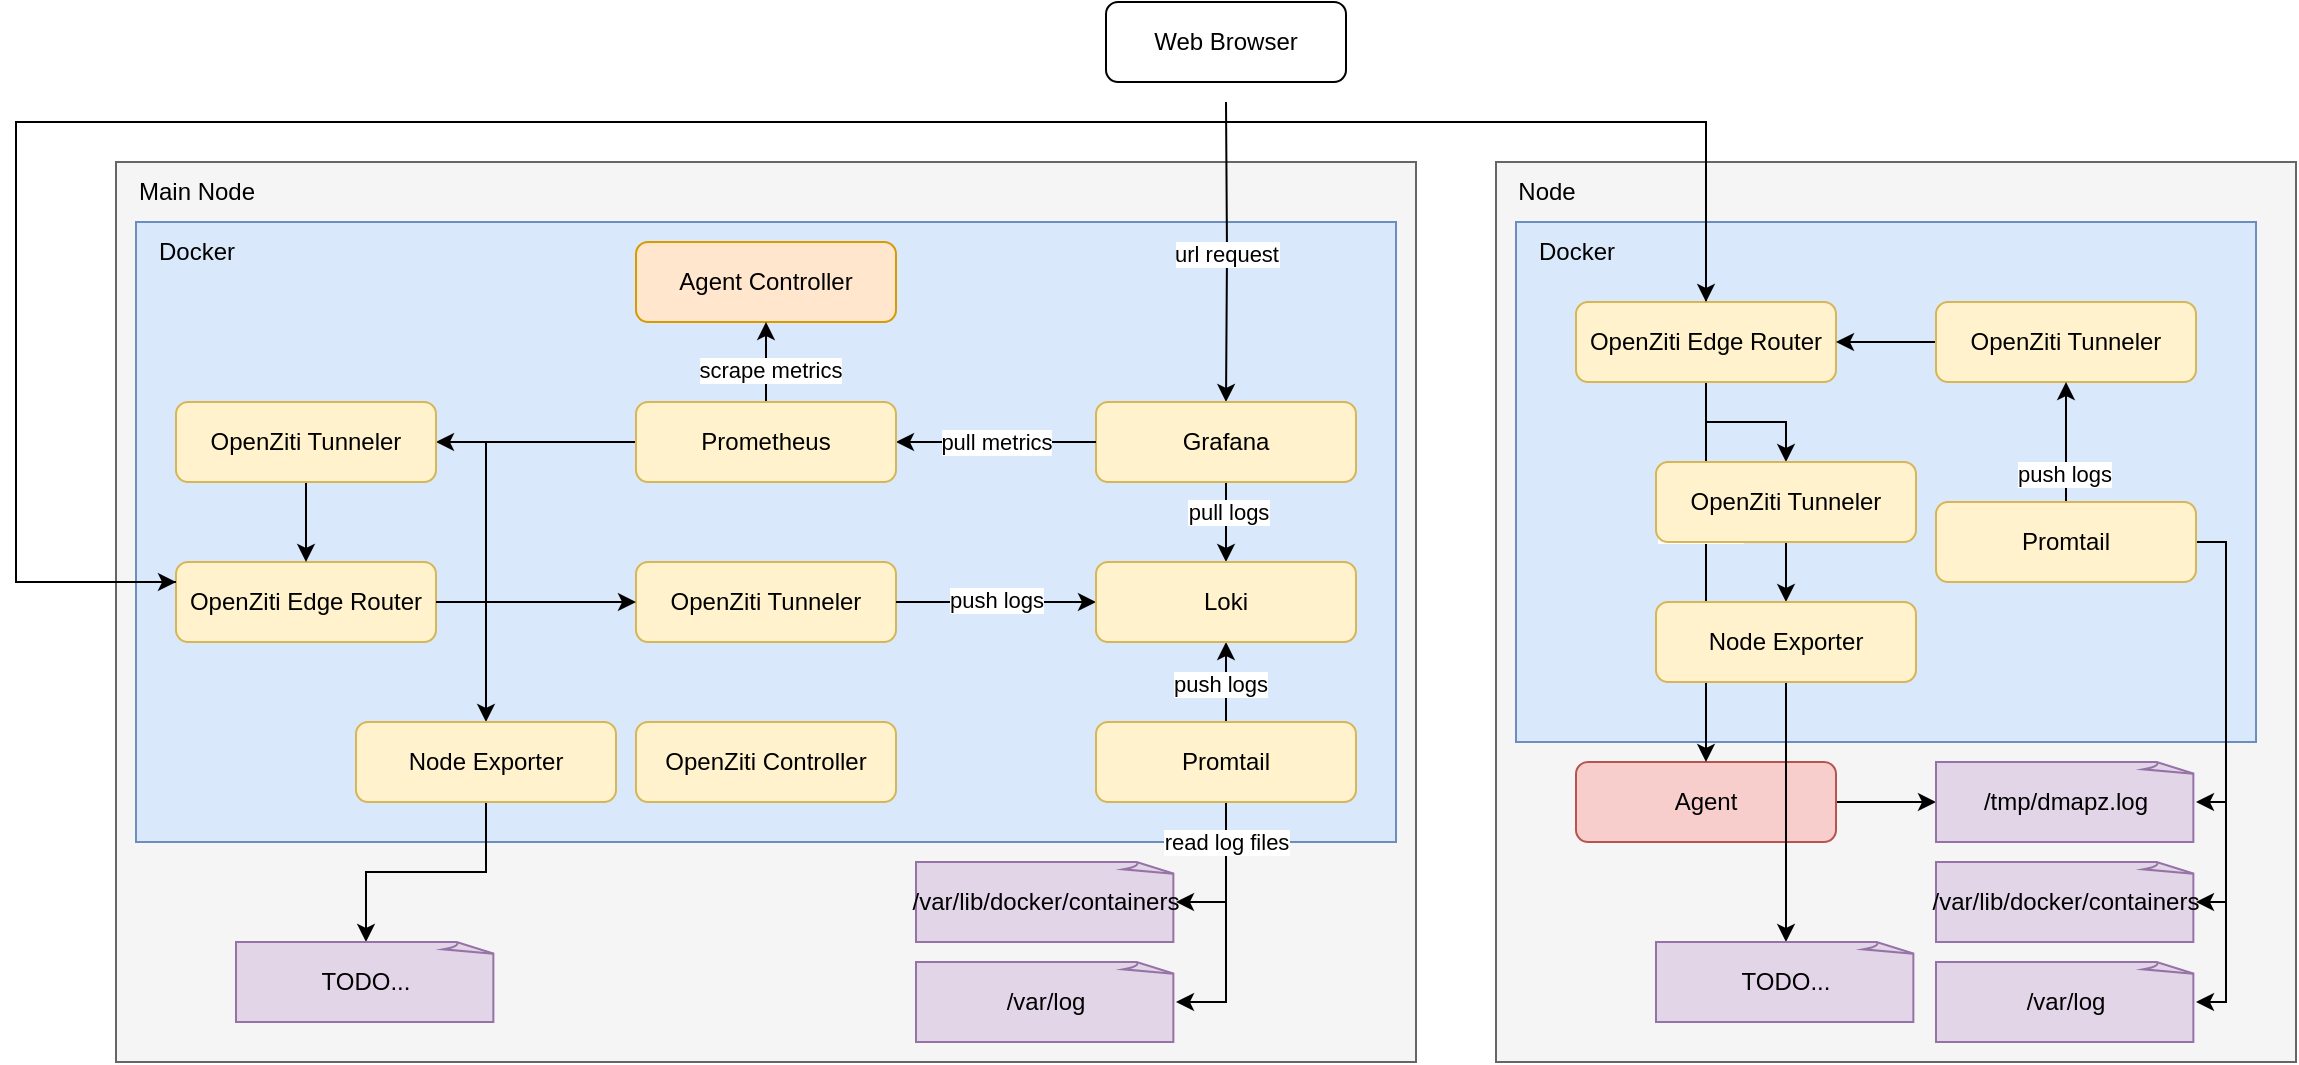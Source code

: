 <mxfile version="24.7.16">
  <diagram name="Page-1" id="gtKOLUtkoDirT5ZM0Zzn">
    <mxGraphModel dx="2284" dy="788" grid="1" gridSize="10" guides="1" tooltips="1" connect="1" arrows="1" fold="1" page="1" pageScale="1" pageWidth="850" pageHeight="1100" math="0" shadow="0">
      <root>
        <mxCell id="0" />
        <mxCell id="1" parent="0" />
        <mxCell id="zfUJ4ecnDmLaed7Z9rfV-4" value="" style="rounded=0;whiteSpace=wrap;html=1;fillColor=#f5f5f5;fontColor=#333333;strokeColor=#666666;" parent="1" vertex="1">
          <mxGeometry x="30" y="140" width="650" height="450" as="geometry" />
        </mxCell>
        <mxCell id="zfUJ4ecnDmLaed7Z9rfV-3" value="" style="rounded=0;whiteSpace=wrap;html=1;fillColor=#dae8fc;strokeColor=#6c8ebf;" parent="1" vertex="1">
          <mxGeometry x="40" y="170" width="630" height="310" as="geometry" />
        </mxCell>
        <mxCell id="zfUJ4ecnDmLaed7Z9rfV-6" value="Main Node" style="text;html=1;align=center;verticalAlign=middle;resizable=0;points=[];autosize=1;strokeColor=none;fillColor=none;" parent="1" vertex="1">
          <mxGeometry x="30" y="140" width="80" height="30" as="geometry" />
        </mxCell>
        <mxCell id="zfUJ4ecnDmLaed7Z9rfV-8" value="Docker" style="text;html=1;align=center;verticalAlign=middle;resizable=0;points=[];autosize=1;strokeColor=none;fillColor=none;" parent="1" vertex="1">
          <mxGeometry x="40" y="170" width="60" height="30" as="geometry" />
        </mxCell>
        <mxCell id="zfUJ4ecnDmLaed7Z9rfV-10" value="OpenZiti Edge Router" style="rounded=1;whiteSpace=wrap;html=1;fillColor=#fff2cc;strokeColor=#d6b656;" parent="1" vertex="1">
          <mxGeometry x="60" y="340" width="130" height="40" as="geometry" />
        </mxCell>
        <mxCell id="zfUJ4ecnDmLaed7Z9rfV-16" value="" style="rounded=0;whiteSpace=wrap;html=1;fillColor=#f5f5f5;fontColor=#333333;strokeColor=#666666;" parent="1" vertex="1">
          <mxGeometry x="720" y="140" width="400" height="450" as="geometry" />
        </mxCell>
        <mxCell id="zfUJ4ecnDmLaed7Z9rfV-17" value="" style="rounded=0;whiteSpace=wrap;html=1;fillColor=#dae8fc;strokeColor=#6c8ebf;" parent="1" vertex="1">
          <mxGeometry x="730" y="170" width="370" height="260" as="geometry" />
        </mxCell>
        <mxCell id="zfUJ4ecnDmLaed7Z9rfV-46" style="edgeStyle=orthogonalEdgeStyle;rounded=0;orthogonalLoop=1;jettySize=auto;html=1;" parent="1" source="zfUJ4ecnDmLaed7Z9rfV-18" target="zfUJ4ecnDmLaed7Z9rfV-33" edge="1">
          <mxGeometry relative="1" as="geometry" />
        </mxCell>
        <mxCell id="zfUJ4ecnDmLaed7Z9rfV-18" value="Agent" style="rounded=1;whiteSpace=wrap;html=1;fillColor=#f8cecc;strokeColor=#b85450;" parent="1" vertex="1">
          <mxGeometry x="760" y="440" width="130" height="40" as="geometry" />
        </mxCell>
        <mxCell id="zfUJ4ecnDmLaed7Z9rfV-19" value="Node" style="text;html=1;align=center;verticalAlign=middle;resizable=0;points=[];autosize=1;strokeColor=none;fillColor=none;" parent="1" vertex="1">
          <mxGeometry x="720" y="140" width="50" height="30" as="geometry" />
        </mxCell>
        <mxCell id="zfUJ4ecnDmLaed7Z9rfV-20" value="Docker" style="text;html=1;align=center;verticalAlign=middle;resizable=0;points=[];autosize=1;strokeColor=none;fillColor=none;" parent="1" vertex="1">
          <mxGeometry x="730" y="170" width="60" height="30" as="geometry" />
        </mxCell>
        <mxCell id="zfUJ4ecnDmLaed7Z9rfV-52" style="edgeStyle=orthogonalEdgeStyle;rounded=0;orthogonalLoop=1;jettySize=auto;html=1;" parent="1" source="zfUJ4ecnDmLaed7Z9rfV-22" target="zfUJ4ecnDmLaed7Z9rfV-10" edge="1">
          <mxGeometry relative="1" as="geometry">
            <Array as="points">
              <mxPoint x="825" y="120" />
              <mxPoint x="-20" y="120" />
              <mxPoint x="-20" y="350" />
            </Array>
          </mxGeometry>
        </mxCell>
        <mxCell id="suuRxqkPksDS4c23U4kU-4" style="edgeStyle=orthogonalEdgeStyle;rounded=0;orthogonalLoop=1;jettySize=auto;html=1;" parent="1" source="zfUJ4ecnDmLaed7Z9rfV-22" target="zfUJ4ecnDmLaed7Z9rfV-18" edge="1">
          <mxGeometry relative="1" as="geometry" />
        </mxCell>
        <mxCell id="EkCCs9bGRJkAhUc0M08E-5" value="?or tunel" style="edgeLabel;html=1;align=center;verticalAlign=middle;resizable=0;points=[];" vertex="1" connectable="0" parent="suuRxqkPksDS4c23U4kU-4">
          <mxGeometry x="-0.221" y="-3" relative="1" as="geometry">
            <mxPoint as="offset" />
          </mxGeometry>
        </mxCell>
        <mxCell id="EkCCs9bGRJkAhUc0M08E-10" style="edgeStyle=orthogonalEdgeStyle;rounded=0;orthogonalLoop=1;jettySize=auto;html=1;" edge="1" parent="1" source="zfUJ4ecnDmLaed7Z9rfV-22" target="EkCCs9bGRJkAhUc0M08E-6">
          <mxGeometry relative="1" as="geometry" />
        </mxCell>
        <mxCell id="zfUJ4ecnDmLaed7Z9rfV-22" value="OpenZiti Edge Router" style="rounded=1;whiteSpace=wrap;html=1;fillColor=#fff2cc;strokeColor=#d6b656;" parent="1" vertex="1">
          <mxGeometry x="760" y="210" width="130" height="40" as="geometry" />
        </mxCell>
        <mxCell id="zfUJ4ecnDmLaed7Z9rfV-49" style="edgeStyle=orthogonalEdgeStyle;rounded=0;orthogonalLoop=1;jettySize=auto;html=1;" parent="1" source="zfUJ4ecnDmLaed7Z9rfV-23" target="zfUJ4ecnDmLaed7Z9rfV-22" edge="1">
          <mxGeometry relative="1" as="geometry" />
        </mxCell>
        <mxCell id="zfUJ4ecnDmLaed7Z9rfV-23" value="OpenZiti Tunneler" style="rounded=1;whiteSpace=wrap;html=1;fillColor=#fff2cc;strokeColor=#d6b656;" parent="1" vertex="1">
          <mxGeometry x="940" y="210" width="130" height="40" as="geometry" />
        </mxCell>
        <mxCell id="zfUJ4ecnDmLaed7Z9rfV-88" style="edgeStyle=orthogonalEdgeStyle;rounded=0;orthogonalLoop=1;jettySize=auto;html=1;" parent="1" source="zfUJ4ecnDmLaed7Z9rfV-24" target="zfUJ4ecnDmLaed7Z9rfV-35" edge="1">
          <mxGeometry relative="1" as="geometry">
            <Array as="points">
              <mxPoint x="1085" y="330" />
              <mxPoint x="1085" y="510" />
            </Array>
          </mxGeometry>
        </mxCell>
        <mxCell id="zfUJ4ecnDmLaed7Z9rfV-89" style="edgeStyle=orthogonalEdgeStyle;rounded=0;orthogonalLoop=1;jettySize=auto;html=1;" parent="1" source="zfUJ4ecnDmLaed7Z9rfV-24" target="zfUJ4ecnDmLaed7Z9rfV-36" edge="1">
          <mxGeometry relative="1" as="geometry">
            <Array as="points">
              <mxPoint x="1085" y="330" />
              <mxPoint x="1085" y="560" />
            </Array>
          </mxGeometry>
        </mxCell>
        <mxCell id="zfUJ4ecnDmLaed7Z9rfV-91" style="edgeStyle=orthogonalEdgeStyle;rounded=0;orthogonalLoop=1;jettySize=auto;html=1;" parent="1" source="zfUJ4ecnDmLaed7Z9rfV-24" target="zfUJ4ecnDmLaed7Z9rfV-33" edge="1">
          <mxGeometry relative="1" as="geometry">
            <mxPoint x="1240" y="500" as="targetPoint" />
            <Array as="points">
              <mxPoint x="1085" y="330" />
              <mxPoint x="1085" y="460" />
            </Array>
          </mxGeometry>
        </mxCell>
        <mxCell id="suuRxqkPksDS4c23U4kU-2" style="edgeStyle=orthogonalEdgeStyle;rounded=0;orthogonalLoop=1;jettySize=auto;html=1;" parent="1" source="zfUJ4ecnDmLaed7Z9rfV-24" target="zfUJ4ecnDmLaed7Z9rfV-23" edge="1">
          <mxGeometry relative="1" as="geometry" />
        </mxCell>
        <mxCell id="suuRxqkPksDS4c23U4kU-23" value="push logs" style="edgeLabel;html=1;align=center;verticalAlign=middle;resizable=0;points=[];" parent="suuRxqkPksDS4c23U4kU-2" vertex="1" connectable="0">
          <mxGeometry x="-0.52" y="1" relative="1" as="geometry">
            <mxPoint as="offset" />
          </mxGeometry>
        </mxCell>
        <mxCell id="zfUJ4ecnDmLaed7Z9rfV-24" value="Promtail" style="rounded=1;whiteSpace=wrap;html=1;fillColor=#fff2cc;strokeColor=#d6b656;" parent="1" vertex="1">
          <mxGeometry x="940" y="310" width="130" height="40" as="geometry" />
        </mxCell>
        <mxCell id="zfUJ4ecnDmLaed7Z9rfV-33" value="/tmp/dmapz.log" style="whiteSpace=wrap;html=1;shape=mxgraph.basic.document;fillColor=#e1d5e7;strokeColor=#9673a6;" parent="1" vertex="1">
          <mxGeometry x="940" y="440" width="130" height="40" as="geometry" />
        </mxCell>
        <mxCell id="zfUJ4ecnDmLaed7Z9rfV-35" value="/var/lib/docker/containers" style="whiteSpace=wrap;html=1;shape=mxgraph.basic.document;fillColor=#e1d5e7;strokeColor=#9673a6;" parent="1" vertex="1">
          <mxGeometry x="940" y="490" width="130" height="40" as="geometry" />
        </mxCell>
        <mxCell id="zfUJ4ecnDmLaed7Z9rfV-36" value="/var/log" style="whiteSpace=wrap;html=1;shape=mxgraph.basic.document;fillColor=#e1d5e7;strokeColor=#9673a6;" parent="1" vertex="1">
          <mxGeometry x="940" y="540" width="130" height="40" as="geometry" />
        </mxCell>
        <mxCell id="zfUJ4ecnDmLaed7Z9rfV-106" style="edgeStyle=orthogonalEdgeStyle;rounded=0;orthogonalLoop=1;jettySize=auto;html=1;" parent="1" target="zfUJ4ecnDmLaed7Z9rfV-14" edge="1">
          <mxGeometry relative="1" as="geometry">
            <mxPoint x="585" y="110" as="sourcePoint" />
          </mxGeometry>
        </mxCell>
        <mxCell id="suuRxqkPksDS4c23U4kU-13" value="url request" style="edgeLabel;html=1;align=center;verticalAlign=middle;resizable=0;points=[];" parent="zfUJ4ecnDmLaed7Z9rfV-106" vertex="1" connectable="0">
          <mxGeometry x="0.009" relative="1" as="geometry">
            <mxPoint as="offset" />
          </mxGeometry>
        </mxCell>
        <mxCell id="zfUJ4ecnDmLaed7Z9rfV-62" value="Web Browser" style="rounded=1;whiteSpace=wrap;html=1;" parent="1" vertex="1">
          <mxGeometry x="525" y="60" width="120" height="40" as="geometry" />
        </mxCell>
        <mxCell id="zfUJ4ecnDmLaed7Z9rfV-95" style="edgeStyle=orthogonalEdgeStyle;rounded=0;orthogonalLoop=1;jettySize=auto;html=1;" parent="1" source="zfUJ4ecnDmLaed7Z9rfV-98" target="zfUJ4ecnDmLaed7Z9rfV-100" edge="1">
          <mxGeometry relative="1" as="geometry">
            <Array as="points">
              <mxPoint x="585" y="510" />
            </Array>
          </mxGeometry>
        </mxCell>
        <mxCell id="zfUJ4ecnDmLaed7Z9rfV-96" style="edgeStyle=orthogonalEdgeStyle;rounded=0;orthogonalLoop=1;jettySize=auto;html=1;" parent="1" source="zfUJ4ecnDmLaed7Z9rfV-98" target="zfUJ4ecnDmLaed7Z9rfV-101" edge="1">
          <mxGeometry relative="1" as="geometry">
            <Array as="points">
              <mxPoint x="585" y="560" />
            </Array>
          </mxGeometry>
        </mxCell>
        <mxCell id="suuRxqkPksDS4c23U4kU-20" value="read log files" style="edgeLabel;html=1;align=center;verticalAlign=middle;resizable=0;points=[];" parent="zfUJ4ecnDmLaed7Z9rfV-96" vertex="1" connectable="0">
          <mxGeometry x="-0.472" relative="1" as="geometry">
            <mxPoint y="-13" as="offset" />
          </mxGeometry>
        </mxCell>
        <mxCell id="zfUJ4ecnDmLaed7Z9rfV-100" value="/var/lib/docker/containers" style="whiteSpace=wrap;html=1;shape=mxgraph.basic.document;fillColor=#e1d5e7;strokeColor=#9673a6;" parent="1" vertex="1">
          <mxGeometry x="430" y="490" width="130" height="40" as="geometry" />
        </mxCell>
        <mxCell id="zfUJ4ecnDmLaed7Z9rfV-101" value="/var/log" style="whiteSpace=wrap;html=1;shape=mxgraph.basic.document;fillColor=#e1d5e7;strokeColor=#9673a6;" parent="1" vertex="1">
          <mxGeometry x="430" y="540" width="130" height="40" as="geometry" />
        </mxCell>
        <mxCell id="zfUJ4ecnDmLaed7Z9rfV-11" value="OpenZiti Tunneler" style="rounded=1;whiteSpace=wrap;html=1;fillColor=#fff2cc;strokeColor=#d6b656;" parent="1" vertex="1">
          <mxGeometry x="290" y="340" width="130" height="40" as="geometry" />
        </mxCell>
        <mxCell id="zfUJ4ecnDmLaed7Z9rfV-55" style="edgeStyle=orthogonalEdgeStyle;rounded=0;orthogonalLoop=1;jettySize=auto;html=1;" parent="1" source="zfUJ4ecnDmLaed7Z9rfV-10" target="zfUJ4ecnDmLaed7Z9rfV-11" edge="1">
          <mxGeometry relative="1" as="geometry" />
        </mxCell>
        <mxCell id="zfUJ4ecnDmLaed7Z9rfV-117" style="edgeStyle=orthogonalEdgeStyle;rounded=0;orthogonalLoop=1;jettySize=auto;html=1;" parent="1" source="zfUJ4ecnDmLaed7Z9rfV-11" target="zfUJ4ecnDmLaed7Z9rfV-13" edge="1">
          <mxGeometry relative="1" as="geometry">
            <Array as="points">
              <mxPoint x="470" y="360" />
              <mxPoint x="470" y="360" />
            </Array>
          </mxGeometry>
        </mxCell>
        <mxCell id="suuRxqkPksDS4c23U4kU-30" value="push logs" style="edgeLabel;html=1;align=center;verticalAlign=middle;resizable=0;points=[];" parent="zfUJ4ecnDmLaed7Z9rfV-117" vertex="1" connectable="0">
          <mxGeometry x="0.117" y="1" relative="1" as="geometry">
            <mxPoint x="-6" as="offset" />
          </mxGeometry>
        </mxCell>
        <mxCell id="zfUJ4ecnDmLaed7Z9rfV-110" style="edgeStyle=orthogonalEdgeStyle;rounded=0;orthogonalLoop=1;jettySize=auto;html=1;" parent="1" source="zfUJ4ecnDmLaed7Z9rfV-98" target="zfUJ4ecnDmLaed7Z9rfV-13" edge="1">
          <mxGeometry relative="1" as="geometry" />
        </mxCell>
        <mxCell id="suuRxqkPksDS4c23U4kU-14" value="push logs" style="edgeLabel;html=1;align=center;verticalAlign=middle;resizable=0;points=[];" parent="zfUJ4ecnDmLaed7Z9rfV-110" vertex="1" connectable="0">
          <mxGeometry x="-0.025" y="3" relative="1" as="geometry">
            <mxPoint as="offset" />
          </mxGeometry>
        </mxCell>
        <mxCell id="suuRxqkPksDS4c23U4kU-3" style="edgeStyle=orthogonalEdgeStyle;rounded=0;orthogonalLoop=1;jettySize=auto;html=1;" parent="1" source="zfUJ4ecnDmLaed7Z9rfV-14" target="zfUJ4ecnDmLaed7Z9rfV-13" edge="1">
          <mxGeometry relative="1" as="geometry" />
        </mxCell>
        <mxCell id="suuRxqkPksDS4c23U4kU-15" value="pull logs" style="edgeLabel;html=1;align=center;verticalAlign=middle;resizable=0;points=[];" parent="suuRxqkPksDS4c23U4kU-3" vertex="1" connectable="0">
          <mxGeometry x="-0.267" y="1" relative="1" as="geometry">
            <mxPoint as="offset" />
          </mxGeometry>
        </mxCell>
        <mxCell id="zfUJ4ecnDmLaed7Z9rfV-14" value="Grafana" style="rounded=1;whiteSpace=wrap;html=1;fillColor=#fff2cc;strokeColor=#d6b656;" parent="1" vertex="1">
          <mxGeometry x="520" y="260" width="130" height="40" as="geometry" />
        </mxCell>
        <mxCell id="zfUJ4ecnDmLaed7Z9rfV-119" style="edgeStyle=orthogonalEdgeStyle;rounded=0;orthogonalLoop=1;jettySize=auto;html=1;" parent="1" source="zfUJ4ecnDmLaed7Z9rfV-14" target="zfUJ4ecnDmLaed7Z9rfV-15" edge="1">
          <mxGeometry relative="1" as="geometry" />
        </mxCell>
        <mxCell id="suuRxqkPksDS4c23U4kU-16" value="pull metrics" style="edgeLabel;html=1;align=center;verticalAlign=middle;resizable=0;points=[];" parent="zfUJ4ecnDmLaed7Z9rfV-119" vertex="1" connectable="0">
          <mxGeometry relative="1" as="geometry">
            <mxPoint as="offset" />
          </mxGeometry>
        </mxCell>
        <mxCell id="zkDRuahn0zJSit5rKdVs-10" style="edgeStyle=orthogonalEdgeStyle;rounded=0;orthogonalLoop=1;jettySize=auto;html=1;" parent="1" source="zfUJ4ecnDmLaed7Z9rfV-10" target="zfUJ4ecnDmLaed7Z9rfV-22" edge="1">
          <mxGeometry relative="1" as="geometry">
            <Array as="points">
              <mxPoint x="-20" y="350" />
              <mxPoint x="-20" y="120" />
              <mxPoint x="825" y="120" />
            </Array>
          </mxGeometry>
        </mxCell>
        <mxCell id="ppp_901WQnvBQjiZyYv_-1" value="Agent Controller" style="rounded=1;whiteSpace=wrap;html=1;fillColor=#ffe6cc;strokeColor=#d79b00;" parent="1" vertex="1">
          <mxGeometry x="290" y="180" width="130" height="40" as="geometry" />
        </mxCell>
        <mxCell id="zfUJ4ecnDmLaed7Z9rfV-9" value="OpenZiti Controller" style="rounded=1;whiteSpace=wrap;html=1;fillColor=#fff2cc;strokeColor=#d6b656;" parent="1" vertex="1">
          <mxGeometry x="290" y="420" width="130" height="40" as="geometry" />
        </mxCell>
        <mxCell id="zfUJ4ecnDmLaed7Z9rfV-98" value="Promtail" style="rounded=1;whiteSpace=wrap;html=1;fillColor=#fff2cc;strokeColor=#d6b656;" parent="1" vertex="1">
          <mxGeometry x="520" y="420" width="130" height="40" as="geometry" />
        </mxCell>
        <mxCell id="zfUJ4ecnDmLaed7Z9rfV-13" value="Loki" style="rounded=1;whiteSpace=wrap;html=1;fillColor=#fff2cc;strokeColor=#d6b656;" parent="1" vertex="1">
          <mxGeometry x="520" y="340" width="130" height="40" as="geometry" />
        </mxCell>
        <mxCell id="suuRxqkPksDS4c23U4kU-17" style="edgeStyle=orthogonalEdgeStyle;rounded=0;orthogonalLoop=1;jettySize=auto;html=1;" parent="1" source="zfUJ4ecnDmLaed7Z9rfV-15" target="ppp_901WQnvBQjiZyYv_-1" edge="1">
          <mxGeometry relative="1" as="geometry" />
        </mxCell>
        <mxCell id="suuRxqkPksDS4c23U4kU-18" value="scrape metrics" style="edgeLabel;html=1;align=center;verticalAlign=middle;resizable=0;points=[];" parent="suuRxqkPksDS4c23U4kU-17" vertex="1" connectable="0">
          <mxGeometry x="-0.192" y="-2" relative="1" as="geometry">
            <mxPoint as="offset" />
          </mxGeometry>
        </mxCell>
        <mxCell id="EkCCs9bGRJkAhUc0M08E-3" style="edgeStyle=orthogonalEdgeStyle;rounded=0;orthogonalLoop=1;jettySize=auto;html=1;" edge="1" parent="1" source="zfUJ4ecnDmLaed7Z9rfV-15" target="EkCCs9bGRJkAhUc0M08E-2">
          <mxGeometry relative="1" as="geometry" />
        </mxCell>
        <mxCell id="EkCCs9bGRJkAhUc0M08E-15" style="edgeStyle=orthogonalEdgeStyle;rounded=0;orthogonalLoop=1;jettySize=auto;html=1;" edge="1" parent="1" source="zfUJ4ecnDmLaed7Z9rfV-15" target="EkCCs9bGRJkAhUc0M08E-7">
          <mxGeometry relative="1" as="geometry" />
        </mxCell>
        <mxCell id="zfUJ4ecnDmLaed7Z9rfV-15" value="Prometheus" style="rounded=1;whiteSpace=wrap;html=1;fillColor=#fff2cc;strokeColor=#d6b656;" parent="1" vertex="1">
          <mxGeometry x="290" y="260" width="130" height="40" as="geometry" />
        </mxCell>
        <mxCell id="EkCCs9bGRJkAhUc0M08E-4" style="edgeStyle=orthogonalEdgeStyle;rounded=0;orthogonalLoop=1;jettySize=auto;html=1;" edge="1" parent="1" source="EkCCs9bGRJkAhUc0M08E-2" target="zfUJ4ecnDmLaed7Z9rfV-10">
          <mxGeometry relative="1" as="geometry" />
        </mxCell>
        <mxCell id="EkCCs9bGRJkAhUc0M08E-2" value="OpenZiti Tunneler" style="rounded=1;whiteSpace=wrap;html=1;fillColor=#fff2cc;strokeColor=#d6b656;" vertex="1" parent="1">
          <mxGeometry x="60" y="260" width="130" height="40" as="geometry" />
        </mxCell>
        <mxCell id="EkCCs9bGRJkAhUc0M08E-9" style="edgeStyle=orthogonalEdgeStyle;rounded=0;orthogonalLoop=1;jettySize=auto;html=1;" edge="1" parent="1" source="EkCCs9bGRJkAhUc0M08E-6" target="EkCCs9bGRJkAhUc0M08E-8">
          <mxGeometry relative="1" as="geometry" />
        </mxCell>
        <mxCell id="EkCCs9bGRJkAhUc0M08E-6" value="OpenZiti Tunneler" style="rounded=1;whiteSpace=wrap;html=1;fillColor=#fff2cc;strokeColor=#d6b656;" vertex="1" parent="1">
          <mxGeometry x="800" y="290" width="130" height="40" as="geometry" />
        </mxCell>
        <mxCell id="EkCCs9bGRJkAhUc0M08E-14" style="edgeStyle=orthogonalEdgeStyle;rounded=0;orthogonalLoop=1;jettySize=auto;html=1;" edge="1" parent="1" source="EkCCs9bGRJkAhUc0M08E-7" target="EkCCs9bGRJkAhUc0M08E-13">
          <mxGeometry relative="1" as="geometry" />
        </mxCell>
        <mxCell id="EkCCs9bGRJkAhUc0M08E-7" value="Node Exporter" style="rounded=1;whiteSpace=wrap;html=1;fillColor=#fff2cc;strokeColor=#d6b656;" vertex="1" parent="1">
          <mxGeometry x="150" y="420" width="130" height="40" as="geometry" />
        </mxCell>
        <mxCell id="EkCCs9bGRJkAhUc0M08E-12" style="edgeStyle=orthogonalEdgeStyle;rounded=0;orthogonalLoop=1;jettySize=auto;html=1;" edge="1" parent="1" source="EkCCs9bGRJkAhUc0M08E-8" target="EkCCs9bGRJkAhUc0M08E-11">
          <mxGeometry relative="1" as="geometry" />
        </mxCell>
        <mxCell id="EkCCs9bGRJkAhUc0M08E-8" value="Node Exporter" style="rounded=1;whiteSpace=wrap;html=1;fillColor=#fff2cc;strokeColor=#d6b656;" vertex="1" parent="1">
          <mxGeometry x="800" y="360" width="130" height="40" as="geometry" />
        </mxCell>
        <mxCell id="EkCCs9bGRJkAhUc0M08E-11" value="TODO..." style="whiteSpace=wrap;html=1;shape=mxgraph.basic.document;fillColor=#e1d5e7;strokeColor=#9673a6;" vertex="1" parent="1">
          <mxGeometry x="800" y="530" width="130" height="40" as="geometry" />
        </mxCell>
        <mxCell id="EkCCs9bGRJkAhUc0M08E-13" value="TODO..." style="whiteSpace=wrap;html=1;shape=mxgraph.basic.document;fillColor=#e1d5e7;strokeColor=#9673a6;" vertex="1" parent="1">
          <mxGeometry x="90" y="530" width="130" height="40" as="geometry" />
        </mxCell>
      </root>
    </mxGraphModel>
  </diagram>
</mxfile>
